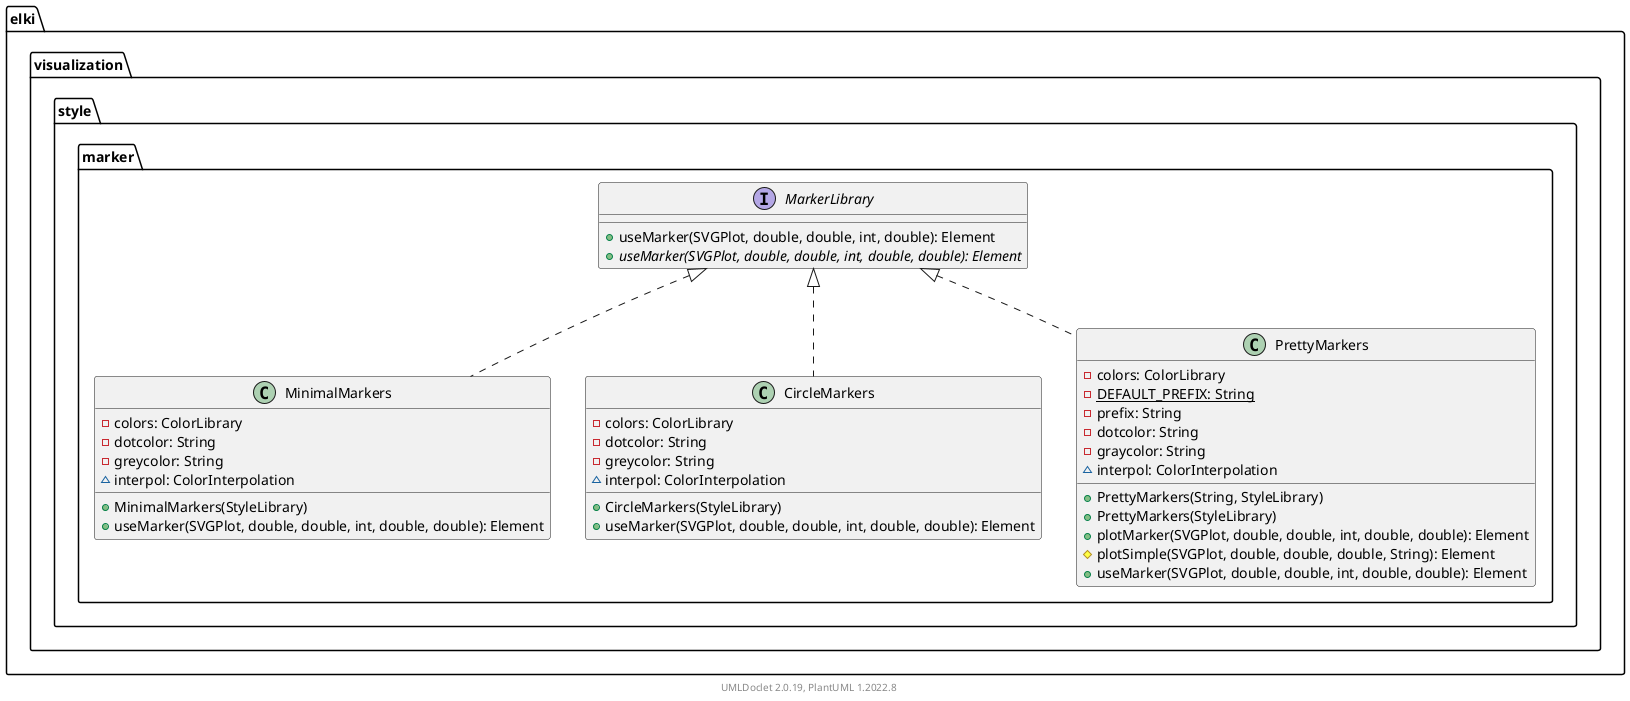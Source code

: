 @startuml
    remove .*\.(Instance|Par|Parameterizer|Factory)$
    namespace elki.visualization.style.marker {

        interface MarkerLibrary [[MarkerLibrary.html]] {
            +useMarker(SVGPlot, double, double, int, double): Element
            {abstract} +useMarker(SVGPlot, double, double, int, double, double): Element
        }

        class MinimalMarkers [[MinimalMarkers.html]] {
            -colors: ColorLibrary
            -dotcolor: String
            -greycolor: String
            ~interpol: ColorInterpolation
            +MinimalMarkers(StyleLibrary)
            +useMarker(SVGPlot, double, double, int, double, double): Element
        }

        class CircleMarkers [[CircleMarkers.html]] {
            -colors: ColorLibrary
            -dotcolor: String
            -greycolor: String
            ~interpol: ColorInterpolation
            +CircleMarkers(StyleLibrary)
            +useMarker(SVGPlot, double, double, int, double, double): Element
        }

        class PrettyMarkers [[PrettyMarkers.html]] {
            -colors: ColorLibrary
            {static} -DEFAULT_PREFIX: String
            -prefix: String
            -dotcolor: String
            -graycolor: String
            ~interpol: ColorInterpolation
            +PrettyMarkers(String, StyleLibrary)
            +PrettyMarkers(StyleLibrary)
            +plotMarker(SVGPlot, double, double, int, double, double): Element
            #plotSimple(SVGPlot, double, double, double, String): Element
            +useMarker(SVGPlot, double, double, int, double, double): Element
        }

        MarkerLibrary <|.. MinimalMarkers
        MarkerLibrary <|.. CircleMarkers
        MarkerLibrary <|.. PrettyMarkers
    }

    center footer UMLDoclet 2.0.19, PlantUML 1.2022.8
@enduml
